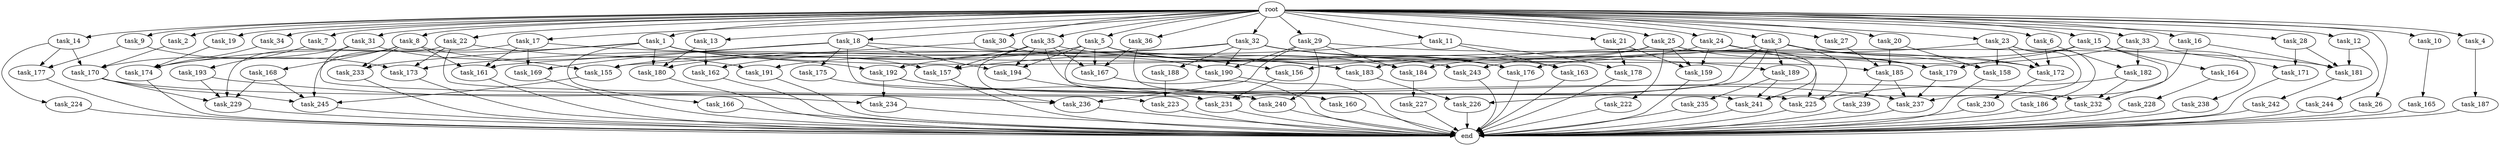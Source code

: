 digraph G {
  task_162 [size="9706626088.960001"];
  task_189 [size="14087492730.880001"];
  task_240 [size="16664473108.480000"];
  task_15 [size="10.240000"];
  task_229 [size="14345190768.639999"];
  task_161 [size="14774687498.240000"];
  task_9 [size="10.240000"];
  task_163 [size="9964324126.719999"];
  task_183 [size="12799002542.080000"];
  task_4 [size="10.240000"];
  task_179 [size="9363028705.280001"];
  task_20 [size="10.240000"];
  task_166 [size="2147483648.000000"];
  task_13 [size="10.240000"];
  task_14 [size="10.240000"];
  task_174 [size="15977278341.120001"];
  task_157 [size="12111807774.719999"];
  task_3 [size="10.240000"];
  task_159 [size="4638564679.680000"];
  task_192 [size="9363028705.280001"];
  task_5 [size="10.240000"];
  task_169 [size="11682311045.120001"];
  task_180 [size="16234976378.880001"];
  task_155 [size="14860586844.160000"];
  task_185 [size="6442450944.000000"];
  task_156 [size="9363028705.280001"];
  task_231 [size="15375982919.680000"];
  task_26 [size="10.240000"];
  task_28 [size="10.240000"];
  task_158 [size="11854109736.960001"];
  task_175 [size="8589934592.000000"];
  task_233 [size="5239860101.120000"];
  task_2 [size="10.240000"];
  task_186 [size="4209067950.080000"];
  task_172 [size="13228499271.680000"];
  task_7 [size="10.240000"];
  task_176 [size="13142599925.760000"];
  task_25 [size="10.240000"];
  task_190 [size="16320875724.800001"];
  task_222 [size="3092376453.120000"];
  task_31 [size="10.240000"];
  task_188 [size="8589934592.000000"];
  task_232 [size="14431090114.559999"];
  task_191 [size="6184752906.240000"];
  task_23 [size="10.240000"];
  task_165 [size="343597383.680000"];
  task_194 [size="21388937134.080002"];
  task_238 [size="5497558138.880000"];
  task_193 [size="6957847019.520000"];
  task_237 [size="24481313587.200001"];
  task_224 [size="6957847019.520000"];
  task_29 [size="10.240000"];
  task_1 [size="10.240000"];
  task_173 [size="10737418240.000000"];
  task_236 [size="24137716203.520000"];
  task_223 [size="9964324126.719999"];
  task_184 [size="19756849561.600002"];
  task_244 [size="2147483648.000000"];
  task_24 [size="10.240000"];
  task_18 [size="10.240000"];
  task_167 [size="13142599925.760000"];
  task_243 [size="7301444403.200000"];
  task_226 [size="10995116277.760000"];
  task_242 [size="1374389534.720000"];
  task_170 [size="19756849561.600002"];
  task_245 [size="11166914969.600000"];
  task_32 [size="10.240000"];
  task_12 [size="10.240000"];
  task_230 [size="3092376453.120000"];
  task_22 [size="10.240000"];
  task_19 [size="10.240000"];
  task_168 [size="3092376453.120000"];
  task_21 [size="10.240000"];
  task_177 [size="8332236554.240000"];
  task_164 [size="5497558138.880000"];
  task_16 [size="10.240000"];
  task_30 [size="10.240000"];
  task_8 [size="10.240000"];
  task_34 [size="10.240000"];
  root [size="0.000000"];
  task_17 [size="10.240000"];
  end [size="0.000000"];
  task_178 [size="2147483648.000000"];
  task_10 [size="10.240000"];
  task_27 [size="10.240000"];
  task_182 [size="1717986918.400000"];
  task_6 [size="10.240000"];
  task_35 [size="10.240000"];
  task_33 [size="10.240000"];
  task_241 [size="16664473108.480000"];
  task_225 [size="17523466567.680000"];
  task_239 [size="8589934592.000000"];
  task_228 [size="6957847019.520000"];
  task_234 [size="9363028705.280001"];
  task_181 [size="13657996001.280001"];
  task_171 [size="687194767.360000"];
  task_187 [size="3092376453.120000"];
  task_11 [size="10.240000"];
  task_227 [size="343597383.680000"];
  task_36 [size="10.240000"];
  task_235 [size="3092376453.120000"];
  task_160 [size="343597383.680000"];

  task_162 -> end [size="1.000000"];
  task_189 -> task_235 [size="301989888.000000"];
  task_189 -> task_241 [size="301989888.000000"];
  task_240 -> end [size="1.000000"];
  task_15 -> task_179 [size="536870912.000000"];
  task_15 -> task_232 [size="536870912.000000"];
  task_15 -> task_183 [size="536870912.000000"];
  task_15 -> task_164 [size="536870912.000000"];
  task_15 -> task_238 [size="536870912.000000"];
  task_229 -> end [size="1.000000"];
  task_161 -> end [size="1.000000"];
  task_9 -> task_177 [size="134217728.000000"];
  task_9 -> task_173 [size="134217728.000000"];
  task_163 -> end [size="1.000000"];
  task_183 -> task_226 [size="536870912.000000"];
  task_4 -> task_187 [size="301989888.000000"];
  task_179 -> task_237 [size="301989888.000000"];
  task_20 -> task_158 [size="209715200.000000"];
  task_20 -> task_185 [size="209715200.000000"];
  task_166 -> end [size="1.000000"];
  task_13 -> task_162 [size="536870912.000000"];
  task_13 -> task_180 [size="536870912.000000"];
  task_14 -> task_177 [size="679477248.000000"];
  task_14 -> task_224 [size="679477248.000000"];
  task_14 -> task_170 [size="679477248.000000"];
  task_174 -> end [size="1.000000"];
  task_157 -> end [size="1.000000"];
  task_3 -> task_225 [size="536870912.000000"];
  task_3 -> task_231 [size="536870912.000000"];
  task_3 -> task_226 [size="536870912.000000"];
  task_3 -> task_172 [size="536870912.000000"];
  task_3 -> task_155 [size="536870912.000000"];
  task_3 -> task_189 [size="536870912.000000"];
  task_3 -> task_158 [size="536870912.000000"];
  task_159 -> end [size="1.000000"];
  task_192 -> task_232 [size="838860800.000000"];
  task_192 -> task_237 [size="838860800.000000"];
  task_192 -> task_234 [size="838860800.000000"];
  task_5 -> task_162 [size="411041792.000000"];
  task_5 -> task_167 [size="411041792.000000"];
  task_5 -> task_183 [size="411041792.000000"];
  task_5 -> task_240 [size="411041792.000000"];
  task_5 -> task_176 [size="411041792.000000"];
  task_5 -> task_243 [size="411041792.000000"];
  task_5 -> task_194 [size="411041792.000000"];
  task_169 -> end [size="1.000000"];
  task_180 -> end [size="1.000000"];
  task_155 -> task_245 [size="301989888.000000"];
  task_185 -> task_239 [size="838860800.000000"];
  task_185 -> task_237 [size="838860800.000000"];
  task_156 -> task_231 [size="679477248.000000"];
  task_231 -> end [size="1.000000"];
  task_26 -> end [size="1.000000"];
  task_28 -> task_181 [size="33554432.000000"];
  task_28 -> task_171 [size="33554432.000000"];
  task_158 -> end [size="1.000000"];
  task_175 -> task_231 [size="209715200.000000"];
  task_233 -> end [size="1.000000"];
  task_2 -> task_170 [size="411041792.000000"];
  task_186 -> end [size="1.000000"];
  task_172 -> task_230 [size="301989888.000000"];
  task_7 -> task_193 [size="679477248.000000"];
  task_176 -> end [size="1.000000"];
  task_25 -> task_225 [size="301989888.000000"];
  task_25 -> task_243 [size="301989888.000000"];
  task_25 -> task_191 [size="301989888.000000"];
  task_25 -> task_179 [size="301989888.000000"];
  task_25 -> task_159 [size="301989888.000000"];
  task_25 -> task_222 [size="301989888.000000"];
  task_190 -> end [size="1.000000"];
  task_222 -> end [size="1.000000"];
  task_31 -> task_155 [size="838860800.000000"];
  task_31 -> task_223 [size="838860800.000000"];
  task_31 -> task_170 [size="838860800.000000"];
  task_188 -> task_223 [size="134217728.000000"];
  task_232 -> end [size="1.000000"];
  task_191 -> end [size="1.000000"];
  task_23 -> task_158 [size="411041792.000000"];
  task_23 -> task_186 [size="411041792.000000"];
  task_23 -> task_184 [size="411041792.000000"];
  task_23 -> task_241 [size="411041792.000000"];
  task_23 -> task_172 [size="411041792.000000"];
  task_165 -> end [size="1.000000"];
  task_194 -> task_240 [size="536870912.000000"];
  task_238 -> end [size="1.000000"];
  task_193 -> task_236 [size="838860800.000000"];
  task_193 -> task_229 [size="838860800.000000"];
  task_237 -> end [size="1.000000"];
  task_224 -> end [size="1.000000"];
  task_29 -> task_240 [size="679477248.000000"];
  task_29 -> task_236 [size="679477248.000000"];
  task_29 -> task_190 [size="679477248.000000"];
  task_29 -> task_184 [size="679477248.000000"];
  task_29 -> task_181 [size="679477248.000000"];
  task_1 -> task_157 [size="209715200.000000"];
  task_1 -> task_174 [size="209715200.000000"];
  task_1 -> task_185 [size="209715200.000000"];
  task_1 -> task_180 [size="209715200.000000"];
  task_1 -> task_233 [size="209715200.000000"];
  task_1 -> task_166 [size="209715200.000000"];
  task_1 -> task_172 [size="209715200.000000"];
  task_173 -> end [size="1.000000"];
  task_236 -> end [size="1.000000"];
  task_223 -> end [size="1.000000"];
  task_184 -> task_227 [size="33554432.000000"];
  task_244 -> end [size="1.000000"];
  task_24 -> task_179 [size="75497472.000000"];
  task_24 -> task_159 [size="75497472.000000"];
  task_24 -> task_156 [size="75497472.000000"];
  task_24 -> task_241 [size="75497472.000000"];
  task_18 -> task_169 [size="838860800.000000"];
  task_18 -> task_156 [size="838860800.000000"];
  task_18 -> task_161 [size="838860800.000000"];
  task_18 -> task_175 [size="838860800.000000"];
  task_18 -> task_194 [size="838860800.000000"];
  task_18 -> task_241 [size="838860800.000000"];
  task_167 -> end [size="1.000000"];
  task_243 -> end [size="1.000000"];
  task_226 -> end [size="1.000000"];
  task_242 -> end [size="1.000000"];
  task_170 -> task_229 [size="75497472.000000"];
  task_170 -> task_245 [size="75497472.000000"];
  task_170 -> task_234 [size="75497472.000000"];
  task_245 -> end [size="1.000000"];
  task_32 -> task_189 [size="838860800.000000"];
  task_32 -> task_192 [size="838860800.000000"];
  task_32 -> task_173 [size="838860800.000000"];
  task_32 -> task_188 [size="838860800.000000"];
  task_32 -> task_176 [size="838860800.000000"];
  task_32 -> task_190 [size="838860800.000000"];
  task_32 -> task_163 [size="838860800.000000"];
  task_12 -> task_244 [size="209715200.000000"];
  task_12 -> task_181 [size="209715200.000000"];
  task_230 -> end [size="1.000000"];
  task_22 -> task_231 [size="75497472.000000"];
  task_22 -> task_192 [size="75497472.000000"];
  task_22 -> task_229 [size="75497472.000000"];
  task_22 -> task_173 [size="75497472.000000"];
  task_19 -> task_174 [size="209715200.000000"];
  task_168 -> task_229 [size="411041792.000000"];
  task_168 -> task_245 [size="411041792.000000"];
  task_21 -> task_178 [size="75497472.000000"];
  task_21 -> task_159 [size="75497472.000000"];
  task_177 -> end [size="1.000000"];
  task_164 -> task_228 [size="679477248.000000"];
  task_16 -> task_181 [size="411041792.000000"];
  task_16 -> task_237 [size="411041792.000000"];
  task_30 -> task_155 [size="75497472.000000"];
  task_30 -> task_190 [size="75497472.000000"];
  task_8 -> task_168 [size="301989888.000000"];
  task_8 -> task_161 [size="301989888.000000"];
  task_8 -> task_233 [size="301989888.000000"];
  task_8 -> task_191 [size="301989888.000000"];
  task_8 -> task_174 [size="301989888.000000"];
  task_34 -> task_174 [size="838860800.000000"];
  root -> task_26 [size="1.000000"];
  root -> task_8 [size="1.000000"];
  root -> task_34 [size="1.000000"];
  root -> task_28 [size="1.000000"];
  root -> task_15 [size="1.000000"];
  root -> task_29 [size="1.000000"];
  root -> task_17 [size="1.000000"];
  root -> task_9 [size="1.000000"];
  root -> task_6 [size="1.000000"];
  root -> task_2 [size="1.000000"];
  root -> task_10 [size="1.000000"];
  root -> task_27 [size="1.000000"];
  root -> task_7 [size="1.000000"];
  root -> task_4 [size="1.000000"];
  root -> task_24 [size="1.000000"];
  root -> task_25 [size="1.000000"];
  root -> task_18 [size="1.000000"];
  root -> task_20 [size="1.000000"];
  root -> task_35 [size="1.000000"];
  root -> task_13 [size="1.000000"];
  root -> task_31 [size="1.000000"];
  root -> task_14 [size="1.000000"];
  root -> task_1 [size="1.000000"];
  root -> task_23 [size="1.000000"];
  root -> task_11 [size="1.000000"];
  root -> task_3 [size="1.000000"];
  root -> task_32 [size="1.000000"];
  root -> task_5 [size="1.000000"];
  root -> task_12 [size="1.000000"];
  root -> task_22 [size="1.000000"];
  root -> task_19 [size="1.000000"];
  root -> task_33 [size="1.000000"];
  root -> task_36 [size="1.000000"];
  root -> task_21 [size="1.000000"];
  root -> task_16 [size="1.000000"];
  root -> task_30 [size="1.000000"];
  task_17 -> task_169 [size="301989888.000000"];
  task_17 -> task_183 [size="301989888.000000"];
  task_17 -> task_161 [size="301989888.000000"];
  task_17 -> task_245 [size="301989888.000000"];
  task_178 -> end [size="1.000000"];
  task_10 -> task_165 [size="33554432.000000"];
  task_27 -> task_185 [size="209715200.000000"];
  task_182 -> task_225 [size="33554432.000000"];
  task_182 -> task_232 [size="33554432.000000"];
  task_6 -> task_182 [size="134217728.000000"];
  task_6 -> task_172 [size="134217728.000000"];
  task_35 -> task_167 [size="838860800.000000"];
  task_35 -> task_157 [size="838860800.000000"];
  task_35 -> task_236 [size="838860800.000000"];
  task_35 -> task_184 [size="838860800.000000"];
  task_35 -> task_180 [size="838860800.000000"];
  task_35 -> task_225 [size="838860800.000000"];
  task_35 -> task_194 [size="838860800.000000"];
  task_33 -> task_176 [size="33554432.000000"];
  task_33 -> task_182 [size="33554432.000000"];
  task_33 -> task_171 [size="33554432.000000"];
  task_241 -> end [size="1.000000"];
  task_225 -> end [size="1.000000"];
  task_239 -> end [size="1.000000"];
  task_228 -> end [size="1.000000"];
  task_234 -> end [size="1.000000"];
  task_181 -> task_242 [size="134217728.000000"];
  task_171 -> end [size="1.000000"];
  task_187 -> end [size="1.000000"];
  task_11 -> task_178 [size="134217728.000000"];
  task_11 -> task_157 [size="134217728.000000"];
  task_11 -> task_163 [size="134217728.000000"];
  task_227 -> end [size="1.000000"];
  task_36 -> task_167 [size="33554432.000000"];
  task_36 -> task_160 [size="33554432.000000"];
  task_235 -> end [size="1.000000"];
  task_160 -> end [size="1.000000"];
}
